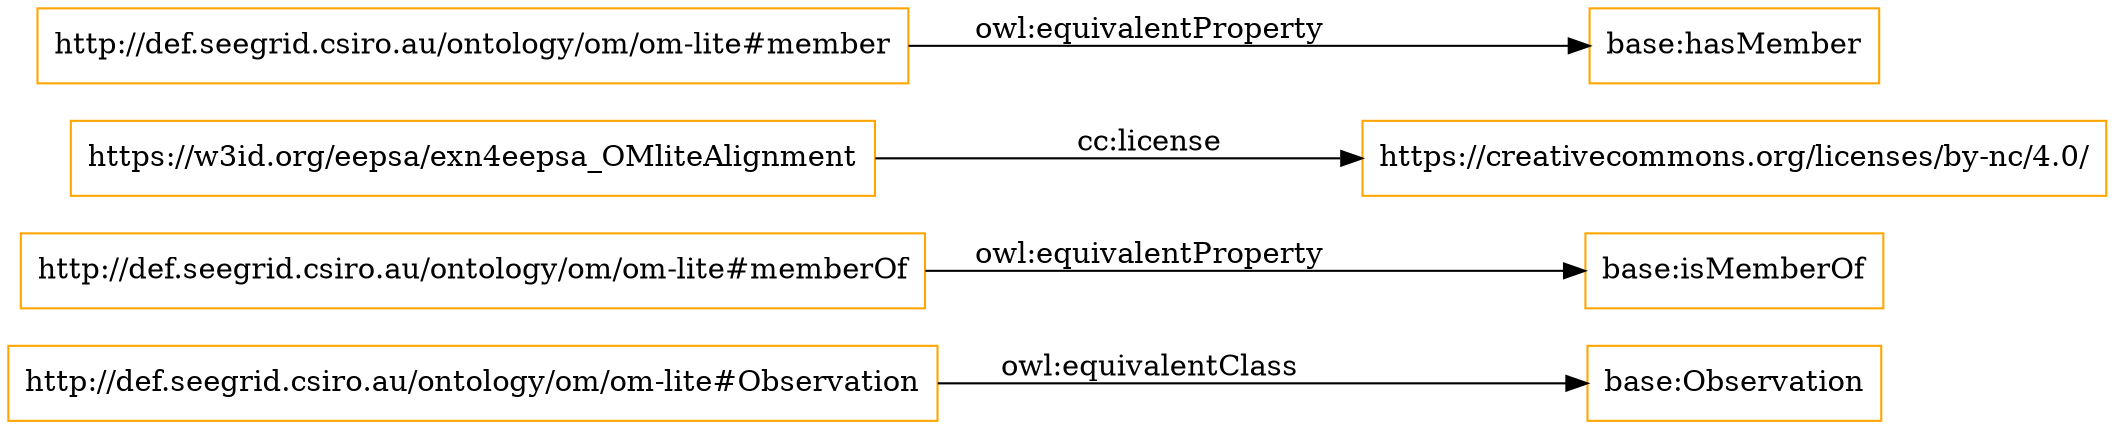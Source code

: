 digraph ar2dtool_diagram { 
rankdir=LR;
size="1501"
node [shape = rectangle, color="orange"]; "base:Observation" "http://def.seegrid.csiro.au/ontology/om/om-lite#Observation" ; /*classes style*/
	"http://def.seegrid.csiro.au/ontology/om/om-lite#memberOf" -> "base:isMemberOf" [ label = "owl:equivalentProperty" ];
	"http://def.seegrid.csiro.au/ontology/om/om-lite#Observation" -> "base:Observation" [ label = "owl:equivalentClass" ];
	"https://w3id.org/eepsa/exn4eepsa_OMliteAlignment" -> "https://creativecommons.org/licenses/by-nc/4.0/" [ label = "cc:license" ];
	"http://def.seegrid.csiro.au/ontology/om/om-lite#member" -> "base:hasMember" [ label = "owl:equivalentProperty" ];

}

